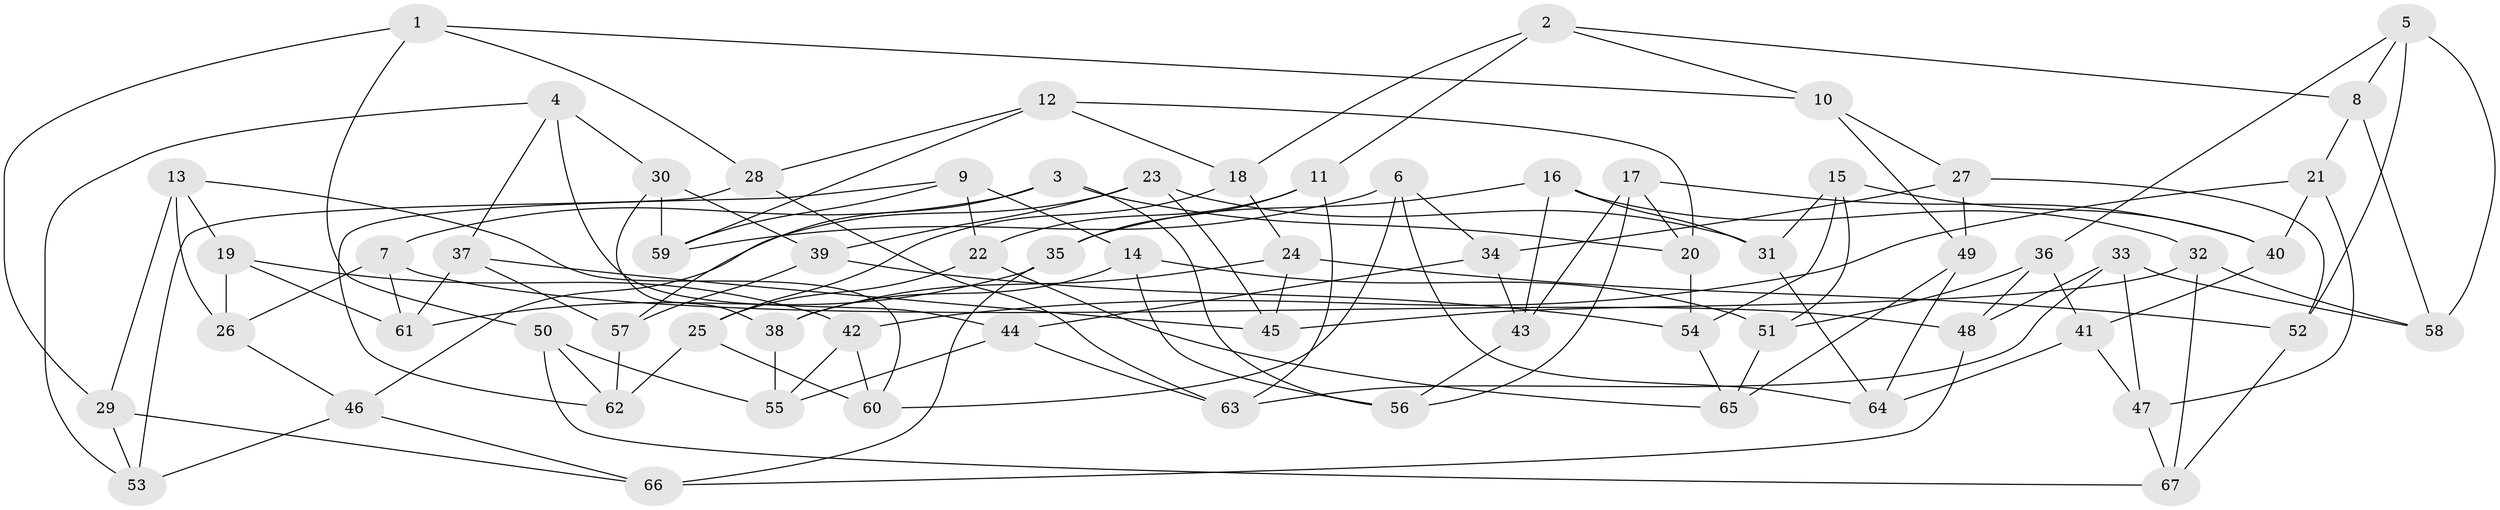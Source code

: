// Generated by graph-tools (version 1.1) at 2025/26/03/09/25 03:26:59]
// undirected, 67 vertices, 134 edges
graph export_dot {
graph [start="1"]
  node [color=gray90,style=filled];
  1;
  2;
  3;
  4;
  5;
  6;
  7;
  8;
  9;
  10;
  11;
  12;
  13;
  14;
  15;
  16;
  17;
  18;
  19;
  20;
  21;
  22;
  23;
  24;
  25;
  26;
  27;
  28;
  29;
  30;
  31;
  32;
  33;
  34;
  35;
  36;
  37;
  38;
  39;
  40;
  41;
  42;
  43;
  44;
  45;
  46;
  47;
  48;
  49;
  50;
  51;
  52;
  53;
  54;
  55;
  56;
  57;
  58;
  59;
  60;
  61;
  62;
  63;
  64;
  65;
  66;
  67;
  1 -- 50;
  1 -- 10;
  1 -- 29;
  1 -- 28;
  2 -- 8;
  2 -- 10;
  2 -- 11;
  2 -- 18;
  3 -- 57;
  3 -- 7;
  3 -- 56;
  3 -- 20;
  4 -- 53;
  4 -- 37;
  4 -- 44;
  4 -- 30;
  5 -- 36;
  5 -- 58;
  5 -- 52;
  5 -- 8;
  6 -- 64;
  6 -- 34;
  6 -- 60;
  6 -- 59;
  7 -- 61;
  7 -- 48;
  7 -- 26;
  8 -- 58;
  8 -- 21;
  9 -- 22;
  9 -- 59;
  9 -- 62;
  9 -- 14;
  10 -- 27;
  10 -- 49;
  11 -- 22;
  11 -- 35;
  11 -- 63;
  12 -- 18;
  12 -- 59;
  12 -- 20;
  12 -- 28;
  13 -- 26;
  13 -- 19;
  13 -- 29;
  13 -- 60;
  14 -- 56;
  14 -- 38;
  14 -- 51;
  15 -- 40;
  15 -- 51;
  15 -- 54;
  15 -- 31;
  16 -- 32;
  16 -- 31;
  16 -- 43;
  16 -- 35;
  17 -- 20;
  17 -- 40;
  17 -- 56;
  17 -- 43;
  18 -- 24;
  18 -- 25;
  19 -- 42;
  19 -- 61;
  19 -- 26;
  20 -- 54;
  21 -- 42;
  21 -- 47;
  21 -- 40;
  22 -- 25;
  22 -- 65;
  23 -- 46;
  23 -- 45;
  23 -- 31;
  23 -- 39;
  24 -- 52;
  24 -- 38;
  24 -- 45;
  25 -- 60;
  25 -- 62;
  26 -- 46;
  27 -- 34;
  27 -- 52;
  27 -- 49;
  28 -- 53;
  28 -- 63;
  29 -- 53;
  29 -- 66;
  30 -- 59;
  30 -- 38;
  30 -- 39;
  31 -- 64;
  32 -- 58;
  32 -- 45;
  32 -- 67;
  33 -- 58;
  33 -- 63;
  33 -- 48;
  33 -- 47;
  34 -- 43;
  34 -- 44;
  35 -- 66;
  35 -- 61;
  36 -- 48;
  36 -- 51;
  36 -- 41;
  37 -- 57;
  37 -- 45;
  37 -- 61;
  38 -- 55;
  39 -- 54;
  39 -- 57;
  40 -- 41;
  41 -- 64;
  41 -- 47;
  42 -- 60;
  42 -- 55;
  43 -- 56;
  44 -- 55;
  44 -- 63;
  46 -- 66;
  46 -- 53;
  47 -- 67;
  48 -- 66;
  49 -- 65;
  49 -- 64;
  50 -- 67;
  50 -- 62;
  50 -- 55;
  51 -- 65;
  52 -- 67;
  54 -- 65;
  57 -- 62;
}
